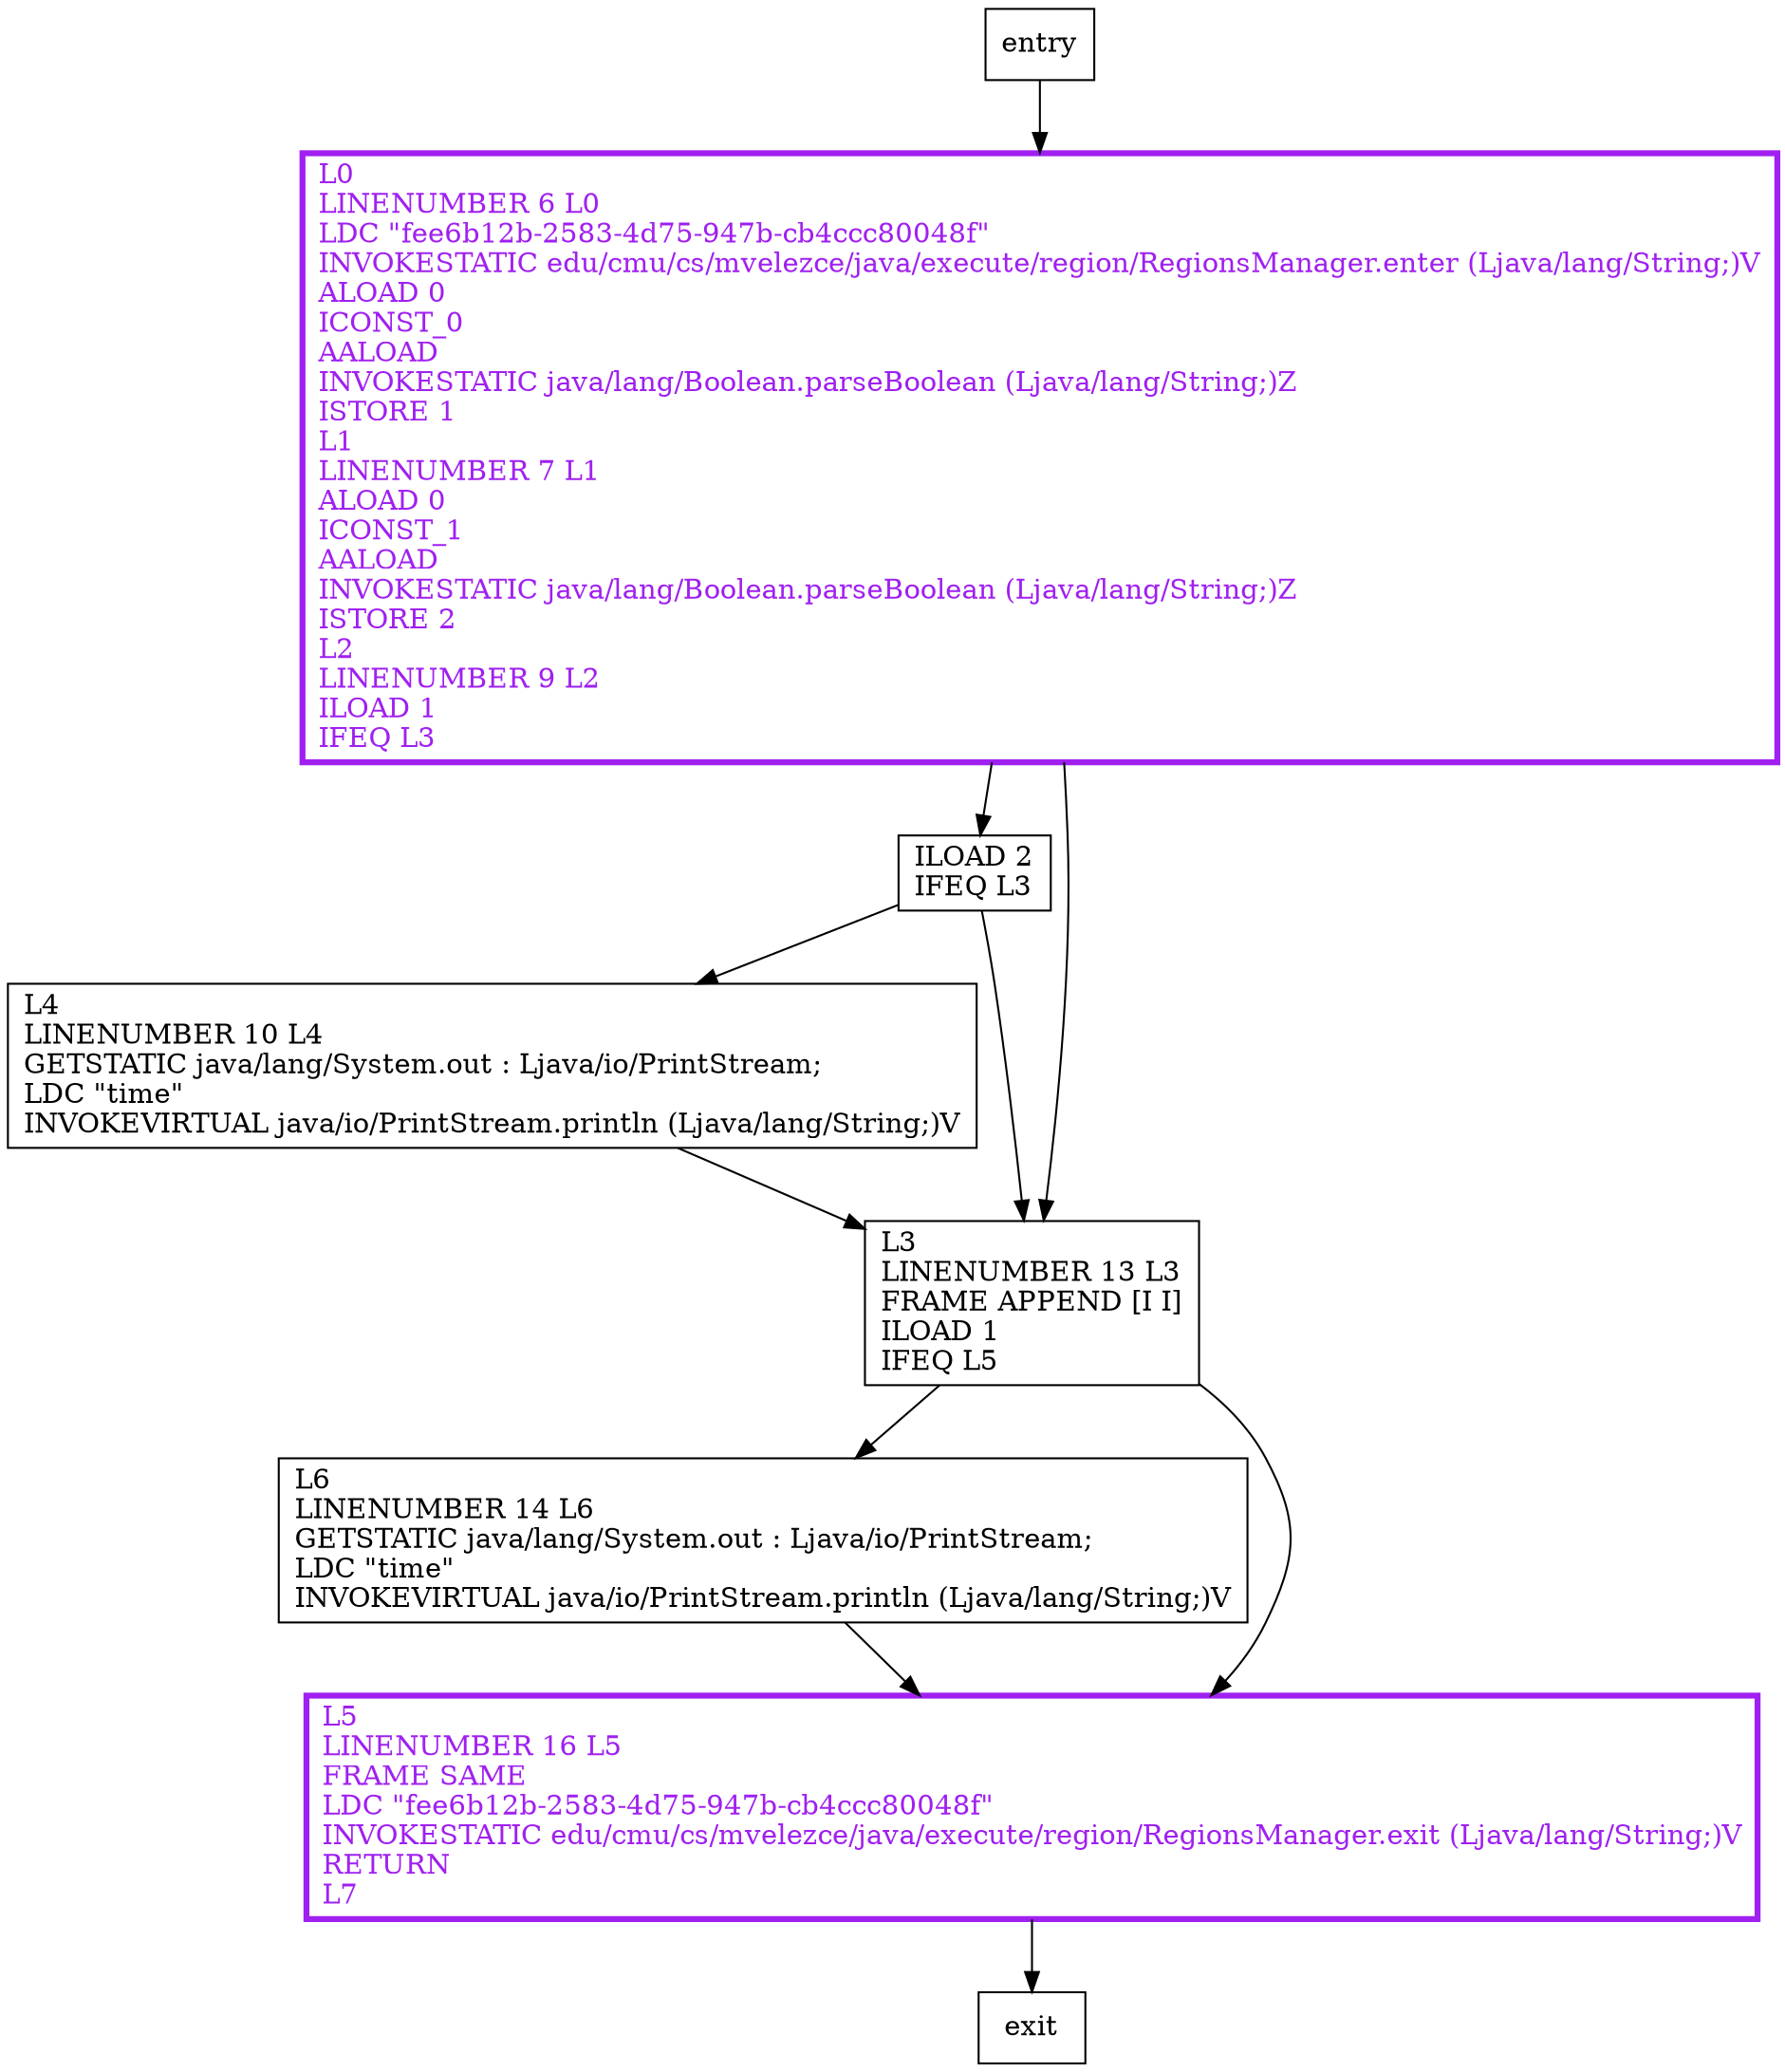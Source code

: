 digraph main {
node [shape=record];
300883695 [label="L6\lLINENUMBER 14 L6\lGETSTATIC java/lang/System.out : Ljava/io/PrintStream;\lLDC \"time\"\lINVOKEVIRTUAL java/io/PrintStream.println (Ljava/lang/String;)V\l"];
708475711 [label="L4\lLINENUMBER 10 L4\lGETSTATIC java/lang/System.out : Ljava/io/PrintStream;\lLDC \"time\"\lINVOKEVIRTUAL java/io/PrintStream.println (Ljava/lang/String;)V\l"];
1834665625 [label="L0\lLINENUMBER 6 L0\lLDC \"fee6b12b-2583-4d75-947b-cb4ccc80048f\"\lINVOKESTATIC edu/cmu/cs/mvelezce/java/execute/region/RegionsManager.enter (Ljava/lang/String;)V\lALOAD 0\lICONST_0\lAALOAD\lINVOKESTATIC java/lang/Boolean.parseBoolean (Ljava/lang/String;)Z\lISTORE 1\lL1\lLINENUMBER 7 L1\lALOAD 0\lICONST_1\lAALOAD\lINVOKESTATIC java/lang/Boolean.parseBoolean (Ljava/lang/String;)Z\lISTORE 2\lL2\lLINENUMBER 9 L2\lILOAD 1\lIFEQ L3\l"];
1675794348 [label="ILOAD 2\lIFEQ L3\l"];
2029456245 [label="L3\lLINENUMBER 13 L3\lFRAME APPEND [I I]\lILOAD 1\lIFEQ L5\l"];
1367540484 [label="L5\lLINENUMBER 16 L5\lFRAME SAME\lLDC \"fee6b12b-2583-4d75-947b-cb4ccc80048f\"\lINVOKESTATIC edu/cmu/cs/mvelezce/java/execute/region/RegionsManager.exit (Ljava/lang/String;)V\lRETURN\lL7\l"];
entry;
exit;
300883695 -> 1367540484
entry -> 1834665625
708475711 -> 2029456245
1834665625 -> 1675794348
1834665625 -> 2029456245
1675794348 -> 708475711
1675794348 -> 2029456245
2029456245 -> 300883695
2029456245 -> 1367540484
1367540484 -> exit
1834665625[fontcolor="purple", penwidth=3, color="purple"];
1367540484[fontcolor="purple", penwidth=3, color="purple"];
}
